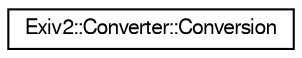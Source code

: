digraph "Graphical Class Hierarchy"
{
  edge [fontname="FreeSans",fontsize="10",labelfontname="FreeSans",labelfontsize="10"];
  node [fontname="FreeSans",fontsize="10",shape=record];
  rankdir="LR";
  Node1 [label="Exiv2::Converter::Conversion",height=0.2,width=0.4,color="black", fillcolor="white", style="filled",URL="$structExiv2_1_1Converter_1_1Conversion.html",tooltip="Structure to define conversions between two keys. "];
}
